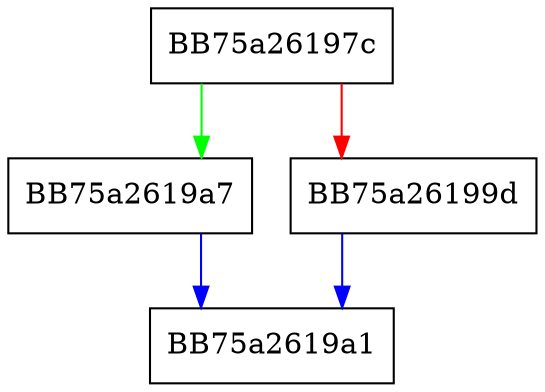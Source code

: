 digraph LookupValue {
  node [shape="box"];
  graph [splines=ortho];
  BB75a26197c -> BB75a2619a7 [color="green"];
  BB75a26197c -> BB75a26199d [color="red"];
  BB75a26199d -> BB75a2619a1 [color="blue"];
  BB75a2619a7 -> BB75a2619a1 [color="blue"];
}